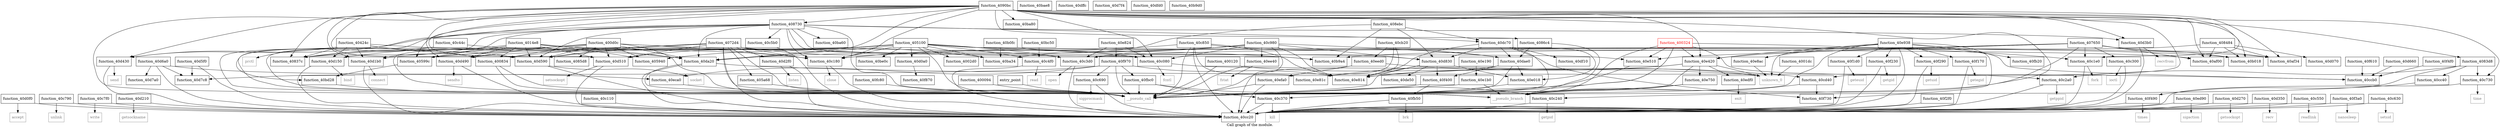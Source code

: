 digraph "Call graph of the module." {
  label="Call graph of the module.";
  node [shape=record];

  Node_function_40c630 [label="{function_40c630}"];
  Node_function_40efa0 [label="{function_40efa0}"];
  Node_function_40eed0 [label="{function_40eed0}"];
  Node_function_40ba80 [label="{function_40ba80}"];
  Node_function_40bae8 [label="{function_40bae8}"];
  Node_function_40edf0 [label="{function_40edf0}"];
  Node_function_40bc50 [label="{function_40bc50}"];
  Node_function_40bd28 [label="{function_40bd28}"];
  Node_function_40be0c [label="{function_40be0c}"];
  Node_function_40c080 [label="{function_40c080}"];
  Node_function_40c690 [label="{function_40c690}"];
  Node_function_40d0f0 [label="{function_40d0f0}"];
  Node_function_40dffc [label="{function_40dffc}"];
  Node_function_40d510 [label="{function_40d510}"];
  Node_function_40c110 [label="{function_40c110}"];
  Node_function_40d590 [label="{function_40d590}"];
  Node_function_40d150 [label="{function_40d150}"];
  Node_function_40e018 [label="{function_40e018}"];
  Node_function_40c730 [label="{function_40c730}"];
  Node_function_40d1b0 [label="{function_40d1b0}"];
  Node_function_40c180 [label="{function_40c180}"];
  Node_function_40d5f0 [label="{function_40d5f0}"];
  Node_function_40d660 [label="{function_40d660}"];
  Node_function_40e190 [label="{function_40e190}"];
  Node_function_40e1b0 [label="{function_40e1b0}"];
  Node_function_40c790 [label="{function_40c790}"];
  Node_function_40c1e0 [label="{function_40c1e0}"];
  Node_function_40d6a0 [label="{function_40d6a0}"];
  Node_function_40d7a0 [label="{function_40d7a0}"];
  Node_function_40c240 [label="{function_40c240}"];
  Node_function_40c7f0 [label="{function_40c7f0}"];
  Node_function_40c2a0 [label="{function_40c2a0}"];
  Node_function_40d210 [label="{function_40d210}"];
  Node_function_40ed90 [label="{function_40ed90}"];
  Node_function_40c300 [label="{function_40c300}"];
  Node_function_40d7c8 [label="{function_40d7c8}"];
  Node_function_40c850 [label="{function_40c850}"];
  Node_function_40d7f4 [label="{function_40d7f4}"];
  Node_function_40c980 [label="{function_40c980}"];
  Node_function_40ee40 [label="{function_40ee40}"];
  Node_function_40ba60 [label="{function_40ba60}"];
  Node_function_40d830 [label="{function_40d830}"];
  Node_function_40cb20 [label="{function_40cb20}"];
  Node_function_40e420 [label="{function_40e420}"];
  Node_function_40d270 [label="{function_40d270}"];
  Node_function_40e510 [label="{function_40e510}"];
  Node_function_40e750 [label="{function_40e750}"];
  Node_function_40d2f0 [label="{function_40d2f0}"];
  Node_function_40e814 [label="{function_40e814}"];
  Node_function_40d350 [label="{function_40d350}"];
  Node_function_40e81c [label="{function_40e81c}"];
  Node_function_40e824 [label="{function_40e824}"];
  Node_function_40e8ac [label="{function_40e8ac}"];
  Node_function_40d3b0 [label="{function_40d3b0}"];
  Node_function_40d430 [label="{function_40d430}"];
  Node_function_40e938 [label="{function_40e938}"];
  Node_function_40eca0 [label="{function_40eca0}"];
  Node_function_40d490 [label="{function_40d490}"];
  Node_function_40da20 [label="{function_40da20}"];
  Node_function_40cc20 [label="{function_40cc20}"];
  Node_function_40dae0 [label="{function_40dae0}"];
  Node_function_40c370 [label="{function_40c370}"];
  Node_function_40cc40 [label="{function_40cc40}"];
  Node_function_40ccb0 [label="{function_40ccb0}"];
  Node_function_40c3d0 [label="{function_40c3d0}"];
  Node_function_40c44c [label="{function_40c44c}"];
  Node_function_40dc70 [label="{function_40dc70}"];
  Node_function_40cd40 [label="{function_40cd40}"];
  Node_function_40de50 [label="{function_40de50}"];
  Node_function_40c4f0 [label="{function_40c4f0}"];
  Node_function_40d070 [label="{function_40d070}"];
  Node_function_40c550 [label="{function_40c550}"];
  Node_function_40c5b0 [label="{function_40c5b0}"];
  Node_function_40df10 [label="{function_40df10}"];
  Node_function_40d0a0 [label="{function_40d0a0}"];
  Node_function_40dfd0 [label="{function_40dfd0}"];
  Node_function_40f400 [label="{function_40f400}"];
  Node_function_40f490 [label="{function_40f490}"];
  Node_function_40f4f0 [label="{function_40f4f0}"];
  Node_function_40f610 [label="{function_40f610}"];
  Node_function_40f730 [label="{function_40f730}"];
  Node_fork [color="gray50", fontcolor="gray50", label="{fork}"];
  Node_getpid [color="gray50", fontcolor="gray50", label="{getpid}"];
  Node_function_40f170 [label="{function_40f170}"];
  Node_function_40f1d0 [label="{function_40f1d0}"];
  Node_function_40f230 [label="{function_40f230}"];
  Node_function_40f290 [label="{function_40f290}"];
  Node_function_40f2f0 [label="{function_40f2f0}"];
  Node_function_40f3a0 [label="{function_40f3a0}"];
  Node_nanosleep [color="gray50", fontcolor="gray50", label="{nanosleep}"];
  Node_times [color="gray50", fontcolor="gray50", label="{times}"];
  Node_brk [color="gray50", fontcolor="gray50", label="{brk}"];
  Node_function_40f870 [label="{function_40f870}"];
  Node_function_40f970 [label="{function_40f970}"];
  Node_function_40fb20 [label="{function_40fb20}"];
  Node_function_40fb50 [label="{function_40fb50}"];
  Node_function_40fbc0 [label="{function_40fbc0}"];
  Node_function_40fc80 [label="{function_40fc80}"];
  Node_unknown_0 [color="gray50", fontcolor="gray50", label="{unknown_0}"];
  Node_fcntl [color="gray50", fontcolor="gray50", label="{fcntl}"];
  Node_close [color="gray50", fontcolor="gray50", label="{close}"];
  Node_getppid [color="gray50", fontcolor="gray50", label="{getppid}"];
  Node_ioctl [color="gray50", fontcolor="gray50", label="{ioctl}"];
  Node_kill [color="gray50", fontcolor="gray50", label="{kill}"];
  Node_open [color="gray50", fontcolor="gray50", label="{open}"];
  Node_prctl [color="gray50", fontcolor="gray50", label="{prctl}"];
  Node_read [color="gray50", fontcolor="gray50", label="{read}"];
  Node_readlink [color="gray50", fontcolor="gray50", label="{readlink}"];
  Node_setsid [color="gray50", fontcolor="gray50", label="{setsid}"];
  Node_sigprocmask [color="gray50", fontcolor="gray50", label="{sigprocmask}"];
  Node_time [color="gray50", fontcolor="gray50", label="{time}"];
  Node_unlink [color="gray50", fontcolor="gray50", label="{unlink}"];
  Node_write [color="gray50", fontcolor="gray50", label="{write}"];
  Node_accept [color="gray50", fontcolor="gray50", label="{accept}"];
  Node_bind [color="gray50", fontcolor="gray50", label="{bind}"];
  Node_connect [color="gray50", fontcolor="gray50", label="{connect}"];
  Node_getsockname [color="gray50", fontcolor="gray50", label="{getsockname}"];
  Node_getsockopt [color="gray50", fontcolor="gray50", label="{getsockopt}"];
  Node_listen [color="gray50", fontcolor="gray50", label="{listen}"];
  Node_recv [color="gray50", fontcolor="gray50", label="{recv}"];
  Node_recvfrom [color="gray50", fontcolor="gray50", label="{recvfrom}"];
  Node_send [color="gray50", fontcolor="gray50", label="{send}"];
  Node_sendto [color="gray50", fontcolor="gray50", label="{sendto}"];
  Node_setsockopt [color="gray50", fontcolor="gray50", label="{setsockopt}"];
  Node_socket [color="gray50", fontcolor="gray50", label="{socket}"];
  Node_sigaction [color="gray50", fontcolor="gray50", label="{sigaction}"];
  Node_exit [color="gray50", fontcolor="gray50", label="{exit}"];
  Node_fstat [color="gray50", fontcolor="gray50", label="{fstat}"];
  Node_getegid [color="gray50", fontcolor="gray50", label="{getegid}"];
  Node_geteuid [color="gray50", fontcolor="gray50", label="{geteuid}"];
  Node_getgid [color="gray50", fontcolor="gray50", label="{getgid}"];
  Node_getuid [color="gray50", fontcolor="gray50", label="{getuid}"];
  Node___pseudo_call [color="gray50", fontcolor="gray50", label="{__pseudo_call}"];
  Node___pseudo_branch [color="gray50", fontcolor="gray50", label="{__pseudo_branch}"];
  Node_function_400094 [label="{function_400094}"];
  Node_function_400120 [label="{function_400120}"];
  Node_function_4001dc [label="{function_4001dc}"];
  Node_entry_point [label="{entry_point}"];
  Node_function_4002d0 [label="{function_4002d0}"];
  Node_function_400324 [color="red", fontcolor="red", label="{function_400324}"];
  Node_function_400834 [label="{function_400834}"];
  Node_function_407650 [label="{function_407650}"];
  Node_function_400d0c [label="{function_400d0c}"];
  Node_function_4014e8 [label="{function_4014e8}"];
  Node_function_40424c [label="{function_40424c}"];
  Node_function_405100 [label="{function_405100}"];
  Node_function_405940 [label="{function_405940}"];
  Node_function_40599c [label="{function_40599c}"];
  Node_function_405a68 [label="{function_405a68}"];
  Node_function_4072d4 [label="{function_4072d4}"];
  Node_function_40837c [label="{function_40837c}"];
  Node_function_4083d8 [label="{function_4083d8}"];
  Node_function_408484 [label="{function_408484}"];
  Node_function_4085d8 [label="{function_4085d8}"];
  Node_function_4086c4 [label="{function_4086c4}"];
  Node_function_408730 [label="{function_408730}"];
  Node_function_408ebc [label="{function_408ebc}"];
  Node_function_4090bc [label="{function_4090bc}"];
  Node_function_40af00 [label="{function_40af00}"];
  Node_function_40af34 [label="{function_40af34}"];
  Node_function_40b018 [label="{function_40b018}"];
  Node_function_40b0fc [label="{function_40b0fc}"];
  Node_function_40b9a4 [label="{function_40b9a4}"];
  Node_function_40b9d0 [label="{function_40b9d0}"];
  Node_function_40ba34 [label="{function_40ba34}"];
  Node_function_40c630 -> Node_function_40cc20;
  Node_function_40c630 -> Node_setsid;
  Node_function_40efa0 -> Node_function_40cc20;
  Node_function_40efa0 -> Node___pseudo_call;
  Node_function_40eed0 -> Node_function_40efa0;
  Node_function_40eed0 -> Node_function_40cd40;
  Node_function_40eed0 -> Node___pseudo_call;
  Node_function_40edf0 -> Node_exit;
  Node_function_40bc50 -> Node_function_40c4f0;
  Node_function_40bd28 -> Node___pseudo_call;
  Node_function_40c080 -> Node_unknown_0;
  Node_function_40c080 -> Node_fcntl;
  Node_function_40c690 -> Node_function_40cc20;
  Node_function_40c690 -> Node_sigprocmask;
  Node_function_40d0f0 -> Node_function_40cc20;
  Node_function_40d0f0 -> Node_accept;
  Node_function_40d510 -> Node_function_40cc20;
  Node_function_40d510 -> Node_setsockopt;
  Node_function_40c110 -> Node_function_40cc20;
  Node_function_40d590 -> Node_function_40cc20;
  Node_function_40d590 -> Node_socket;
  Node_function_40d150 -> Node_function_40cc20;
  Node_function_40d150 -> Node_bind;
  Node_function_40e018 -> Node___pseudo_call;
  Node_function_40c730 -> Node_function_40cc20;
  Node_function_40c730 -> Node_time;
  Node_function_40d1b0 -> Node_function_40cc20;
  Node_function_40d1b0 -> Node_connect;
  Node_function_40c180 -> Node_function_40cc20;
  Node_function_40c180 -> Node_close;
  Node_function_40d5f0 -> Node_function_40d7c8;
  Node_function_40d5f0 -> Node_function_40cc20;
  Node_function_40d660 -> Node_function_40ccb0;
  Node_function_40e190 -> Node_function_40e1b0;
  Node_function_40e1b0 -> Node___pseudo_call;
  Node_function_40e1b0 -> Node___pseudo_branch;
  Node_function_40c790 -> Node_function_40cc20;
  Node_function_40c790 -> Node_unlink;
  Node_function_40c1e0 -> Node_function_40cc20;
  Node_function_40c1e0 -> Node_fork;
  Node_function_40d6a0 -> Node_function_40d7a0;
  Node_function_40d6a0 -> Node_function_40d7c8;
  Node_function_40d6a0 -> Node_function_40eca0;
  Node_function_40d6a0 -> Node_function_40cc20;
  Node_function_40c240 -> Node_function_40cc20;
  Node_function_40c240 -> Node_getpid;
  Node_function_40c7f0 -> Node_function_40cc20;
  Node_function_40c7f0 -> Node_write;
  Node_function_40c2a0 -> Node_function_40cc20;
  Node_function_40c2a0 -> Node_getppid;
  Node_function_40d210 -> Node_function_40cc20;
  Node_function_40d210 -> Node_getsockname;
  Node_function_40ed90 -> Node_function_40cc20;
  Node_function_40ed90 -> Node_sigaction;
  Node_function_40c300 -> Node_function_40cc20;
  Node_function_40c300 -> Node_ioctl;
  Node_function_40c850 -> Node_function_40c180;
  Node_function_40c850 -> Node_function_40e814;
  Node_function_40c850 -> Node_function_40e81c;
  Node_function_40c850 -> Node_function_40cc20;
  Node_function_40c850 -> Node_function_40dae0;
  Node_function_40c850 -> Node___pseudo_call;
  Node_function_40c980 -> Node_function_40c080;
  Node_function_40c980 -> Node_function_40c180;
  Node_function_40c980 -> Node_function_40ee40;
  Node_function_40c980 -> Node_function_40d830;
  Node_function_40c980 -> Node_function_40e814;
  Node_function_40c980 -> Node_function_40da20;
  Node_function_40c980 -> Node_function_40cc20;
  Node_function_40c980 -> Node_function_40dae0;
  Node_function_40c980 -> Node_function_40c3d0;
  Node_function_40ee40 -> Node_fstat;
  Node_function_40ee40 -> Node___pseudo_call;
  Node_function_40d830 -> Node_function_40e018;
  Node_function_40d830 -> Node_function_40e814;
  Node_function_40d830 -> Node_function_40de50;
  Node_function_40d830 -> Node_function_40f400;
  Node_function_40d830 -> Node___pseudo_call;
  Node_function_40cb20 -> Node_function_40eed0;
  Node_function_40cb20 -> Node_function_40e814;
  Node_function_40cb20 -> Node_function_40e81c;
  Node_function_40e420 -> Node_function_40edf0;
  Node_function_40e420 -> Node_function_40e750;
  Node_function_40e420 -> Node_function_40e814;
  Node_function_40e420 -> Node_function_40e81c;
  Node_function_40e420 -> Node_unknown_0;
  Node_function_40e420 -> Node___pseudo_call;
  Node_function_40d270 -> Node_function_40cc20;
  Node_function_40d270 -> Node_getsockopt;
  Node_function_40e510 -> Node___pseudo_call;
  Node_function_40e750 -> Node___pseudo_call;
  Node_function_40e750 -> Node___pseudo_branch;
  Node_function_40d2f0 -> Node_function_40cc20;
  Node_function_40d2f0 -> Node_listen;
  Node_function_40d350 -> Node_function_40cc20;
  Node_function_40d350 -> Node_recv;
  Node_function_40e824 -> Node_function_40c080;
  Node_function_40e824 -> Node_function_40c3d0;
  Node_function_40e824 -> Node_function_40f970;
  Node_function_40e8ac -> Node_unknown_0;
  Node_function_40d3b0 -> Node_function_40cc20;
  Node_function_40d3b0 -> Node_recvfrom;
  Node_function_40d430 -> Node_function_40cc20;
  Node_function_40d430 -> Node_send;
  Node_function_40e938 -> Node_function_40e420;
  Node_function_40e938 -> Node_function_40e8ac;
  Node_function_40e938 -> Node_function_40cc20;
  Node_function_40e938 -> Node_function_40ccb0;
  Node_function_40e938 -> Node_function_40f730;
  Node_function_40e938 -> Node_function_40f170;
  Node_function_40e938 -> Node_function_40f1d0;
  Node_function_40e938 -> Node_function_40f230;
  Node_function_40e938 -> Node_function_40f290;
  Node_function_40e938 -> Node_function_40fb20;
  Node_function_40e938 -> Node_unknown_0;
  Node_function_40e938 -> Node___pseudo_call;
  Node_function_40eca0 -> Node___pseudo_call;
  Node_function_40d490 -> Node_function_40cc20;
  Node_function_40d490 -> Node_sendto;
  Node_function_40da20 -> Node_function_40cc20;
  Node_function_40da20 -> Node_function_40ccb0;
  Node_function_40da20 -> Node___pseudo_call;
  Node_function_40dae0 -> Node_function_40e018;
  Node_function_40dae0 -> Node_function_40e814;
  Node_function_40dae0 -> Node_function_40f400;
  Node_function_40dae0 -> Node___pseudo_call;
  Node_function_40c370 -> Node_function_40cc20;
  Node_function_40c370 -> Node_kill;
  Node_function_40cc40 -> Node_function_40f490;
  Node_function_40c3d0 -> Node_function_40cc20;
  Node_function_40c3d0 -> Node_open;
  Node_function_40c44c -> Node_function_40c3d0;
  Node_function_40c44c -> Node_prctl;
  Node_function_40c44c -> Node___pseudo_call;
  Node_function_40dc70 -> Node_function_40e018;
  Node_function_40dc70 -> Node_function_40d830;
  Node_function_40dc70 -> Node_function_40e814;
  Node_function_40dc70 -> Node_function_40dae0;
  Node_function_40dc70 -> Node_function_40df10;
  Node_function_40dc70 -> Node_function_40f730;
  Node_function_40dc70 -> Node___pseudo_call;
  Node_function_40cd40 -> Node_function_40f730;
  Node_function_40cd40 -> Node___pseudo_branch;
  Node_function_40c4f0 -> Node_function_40cc20;
  Node_function_40c4f0 -> Node_read;
  Node_function_40c550 -> Node_function_40cc20;
  Node_function_40c550 -> Node_readlink;
  Node_function_40c5b0 -> Node_function_40cc20;
  Node_function_40d0a0 -> Node_function_40f870;
  Node_function_40f400 -> Node_function_40fb50;
  Node_function_40f400 -> Node___pseudo_call;
  Node_function_40f490 -> Node_function_40cc20;
  Node_function_40f490 -> Node_times;
  Node_function_40f4f0 -> Node_function_40ccb0;
  Node_function_40f610 -> Node_function_40ccb0;
  Node_function_40f170 -> Node_function_40cc20;
  Node_function_40f170 -> Node_getegid;
  Node_function_40f1d0 -> Node_function_40cc20;
  Node_function_40f1d0 -> Node_geteuid;
  Node_function_40f230 -> Node_function_40cc20;
  Node_function_40f230 -> Node_getgid;
  Node_function_40f290 -> Node_function_40cc20;
  Node_function_40f290 -> Node_getuid;
  Node_function_40f2f0 -> Node_function_40cc20;
  Node_function_40f3a0 -> Node_function_40cc20;
  Node_function_40f3a0 -> Node_nanosleep;
  Node_function_40f970 -> Node_function_40c690;
  Node_function_40f970 -> Node_function_40d7c8;
  Node_function_40f970 -> Node_function_40e814;
  Node_function_40f970 -> Node_function_40eca0;
  Node_function_40f970 -> Node_function_40fbc0;
  Node_function_40f970 -> Node___pseudo_call;
  Node_function_40fb50 -> Node_function_40cc20;
  Node_function_40fb50 -> Node_brk;
  Node_function_40fbc0 -> Node_function_40c240;
  Node_function_40fbc0 -> Node_function_40c370;
  Node_function_40fbc0 -> Node___pseudo_call;
  Node_function_40fc80 -> Node___pseudo_call;
  Node_function_400094 -> Node___pseudo_call;
  Node_function_400120 -> Node_unknown_0;
  Node_function_400120 -> Node___pseudo_call;
  Node_function_4001dc -> Node_unknown_0;
  Node_entry_point -> Node___pseudo_call;
  Node_function_400324 -> Node_function_40c1e0;
  Node_function_400324 -> Node_function_40c2a0;
  Node_function_400324 -> Node_function_40e420;
  Node_function_400324 -> Node_function_40e510;
  Node_function_400324 -> Node_function_40c370;
  Node_function_400324 -> Node___pseudo_call;
  Node_function_400324 -> Node___pseudo_branch;
  Node_function_400834 -> Node___pseudo_call;
  Node_function_400834 -> Node___pseudo_branch;
  Node_function_407650 -> Node_function_40c1e0;
  Node_function_407650 -> Node_function_40c300;
  Node_function_407650 -> Node_function_40e420;
  Node_function_407650 -> Node_function_40e510;
  Node_function_407650 -> Node_function_40c3d0;
  Node_function_407650 -> Node___pseudo_call;
  Node_function_407650 -> Node_function_40af00;
  Node_function_407650 -> Node_function_40af34;
  Node_function_407650 -> Node_function_40b018;
  Node_function_400d0c -> Node_function_40d510;
  Node_function_400d0c -> Node_function_40d590;
  Node_function_400d0c -> Node_function_40c180;
  Node_function_400d0c -> Node_function_40d490;
  Node_function_400d0c -> Node_function_40da20;
  Node_function_400d0c -> Node___pseudo_call;
  Node_function_400d0c -> Node_function_400834;
  Node_function_400d0c -> Node_function_405940;
  Node_function_400d0c -> Node_function_40599c;
  Node_function_400d0c -> Node_function_40837c;
  Node_function_400d0c -> Node_function_4085d8;
  Node_function_400d0c -> Node_function_40ba34;
  Node_function_4014e8 -> Node_function_40d510;
  Node_function_4014e8 -> Node_function_40d590;
  Node_function_4014e8 -> Node_function_40c180;
  Node_function_4014e8 -> Node_function_40d490;
  Node_function_4014e8 -> Node_function_40da20;
  Node_function_4014e8 -> Node___pseudo_call;
  Node_function_4014e8 -> Node_function_400834;
  Node_function_4014e8 -> Node_function_405940;
  Node_function_4014e8 -> Node_function_40599c;
  Node_function_4014e8 -> Node_function_40837c;
  Node_function_40424c -> Node_function_40d590;
  Node_function_40424c -> Node_function_40d150;
  Node_function_40424c -> Node_function_40d1b0;
  Node_function_40424c -> Node_function_40d430;
  Node_function_40424c -> Node_function_40da20;
  Node_function_40424c -> Node___pseudo_call;
  Node_function_40424c -> Node_function_400834;
  Node_function_40424c -> Node_function_40837c;
  Node_function_405100 -> Node_function_40be0c;
  Node_function_405100 -> Node_function_40d510;
  Node_function_405100 -> Node_function_40d590;
  Node_function_405100 -> Node_function_40c180;
  Node_function_405100 -> Node_function_40d490;
  Node_function_405100 -> Node_function_40da20;
  Node_function_405100 -> Node_function_40c3d0;
  Node_function_405100 -> Node_function_40c4f0;
  Node_function_405100 -> Node_function_40d0a0;
  Node_function_405100 -> Node___pseudo_call;
  Node_function_405100 -> Node_function_4002d0;
  Node_function_405100 -> Node_function_400834;
  Node_function_405100 -> Node_function_405940;
  Node_function_405100 -> Node_function_40599c;
  Node_function_405100 -> Node_function_40837c;
  Node_function_405100 -> Node_function_40af00;
  Node_function_405100 -> Node_function_40af34;
  Node_function_405100 -> Node_function_40b018;
  Node_function_405100 -> Node_function_40b9a4;
  Node_function_405100 -> Node_function_40ba34;
  Node_function_40599c -> Node_function_40bd28;
  Node_function_405a68 -> Node___pseudo_call;
  Node_function_4072d4 -> Node_function_40c080;
  Node_function_4072d4 -> Node_function_40d510;
  Node_function_4072d4 -> Node_function_40d590;
  Node_function_4072d4 -> Node_function_40d150;
  Node_function_4072d4 -> Node_function_40d1b0;
  Node_function_4072d4 -> Node_function_40c180;
  Node_function_4072d4 -> Node_function_40e510;
  Node_function_4072d4 -> Node_function_40d2f0;
  Node_function_4072d4 -> Node_function_40cc20;
  Node_function_4072d4 -> Node___pseudo_call;
  Node_function_4072d4 -> Node___pseudo_branch;
  Node_function_4072d4 -> Node_function_405a68;
  Node_function_4083d8 -> Node_function_40c730;
  Node_function_4083d8 -> Node_function_40c240;
  Node_function_4083d8 -> Node_function_40c2a0;
  Node_function_4083d8 -> Node_function_40cc40;
  Node_function_408484 -> Node_function_40d070;
  Node_function_408484 -> Node_function_40af00;
  Node_function_408484 -> Node_function_40af34;
  Node_function_408484 -> Node_function_40b018;
  Node_function_408484 -> Node_function_40b9a4;
  Node_function_4086c4 -> Node_function_40dae0;
  Node_function_4086c4 -> Node___pseudo_branch;
  Node_function_408730 -> Node_function_40c080;
  Node_function_408730 -> Node_function_40d590;
  Node_function_408730 -> Node_function_40d1b0;
  Node_function_408730 -> Node_function_40c180;
  Node_function_408730 -> Node_function_40ba60;
  Node_function_408730 -> Node_function_40d3b0;
  Node_function_408730 -> Node_function_40d430;
  Node_function_408730 -> Node_function_40da20;
  Node_function_408730 -> Node_function_40dc70;
  Node_function_408730 -> Node_function_40c5b0;
  Node_function_408730 -> Node___pseudo_call;
  Node_function_408730 -> Node___pseudo_branch;
  Node_function_408730 -> Node_function_40837c;
  Node_function_408730 -> Node_function_40b9a4;
  Node_function_408ebc -> Node_function_40d830;
  Node_function_408ebc -> Node_function_40dc70;
  Node_function_408ebc -> Node_function_40b9a4;
  Node_function_408ebc -> Node_function_40ba34;
  Node_function_4090bc -> Node_function_40ba80;
  Node_function_4090bc -> Node_function_40bd28;
  Node_function_4090bc -> Node_function_40c080;
  Node_function_4090bc -> Node_function_40d510;
  Node_function_4090bc -> Node_function_40d590;
  Node_function_4090bc -> Node_function_40c730;
  Node_function_4090bc -> Node_function_40d1b0;
  Node_function_4090bc -> Node_function_40c180;
  Node_function_4090bc -> Node_function_40c1e0;
  Node_function_4090bc -> Node_function_40e420;
  Node_function_4090bc -> Node_function_40d3b0;
  Node_function_4090bc -> Node_function_40d430;
  Node_function_4090bc -> Node_function_40d490;
  Node_function_4090bc -> Node_function_40da20;
  Node_function_4090bc -> Node_function_40cd40;
  Node_function_4090bc -> Node___pseudo_call;
  Node_function_4090bc -> Node___pseudo_branch;
  Node_function_4090bc -> Node_function_40599c;
  Node_function_4090bc -> Node_function_40837c;
  Node_function_4090bc -> Node_function_4083d8;
  Node_function_4090bc -> Node_function_4086c4;
  Node_function_4090bc -> Node_function_408730;
  Node_function_4090bc -> Node_function_40af00;
  Node_function_4090bc -> Node_function_40af34;
  Node_function_4090bc -> Node_function_40b018;
  Node_function_40b0fc -> Node_function_40d830;
  Node_function_40b0fc -> Node_function_40ba34;
}
